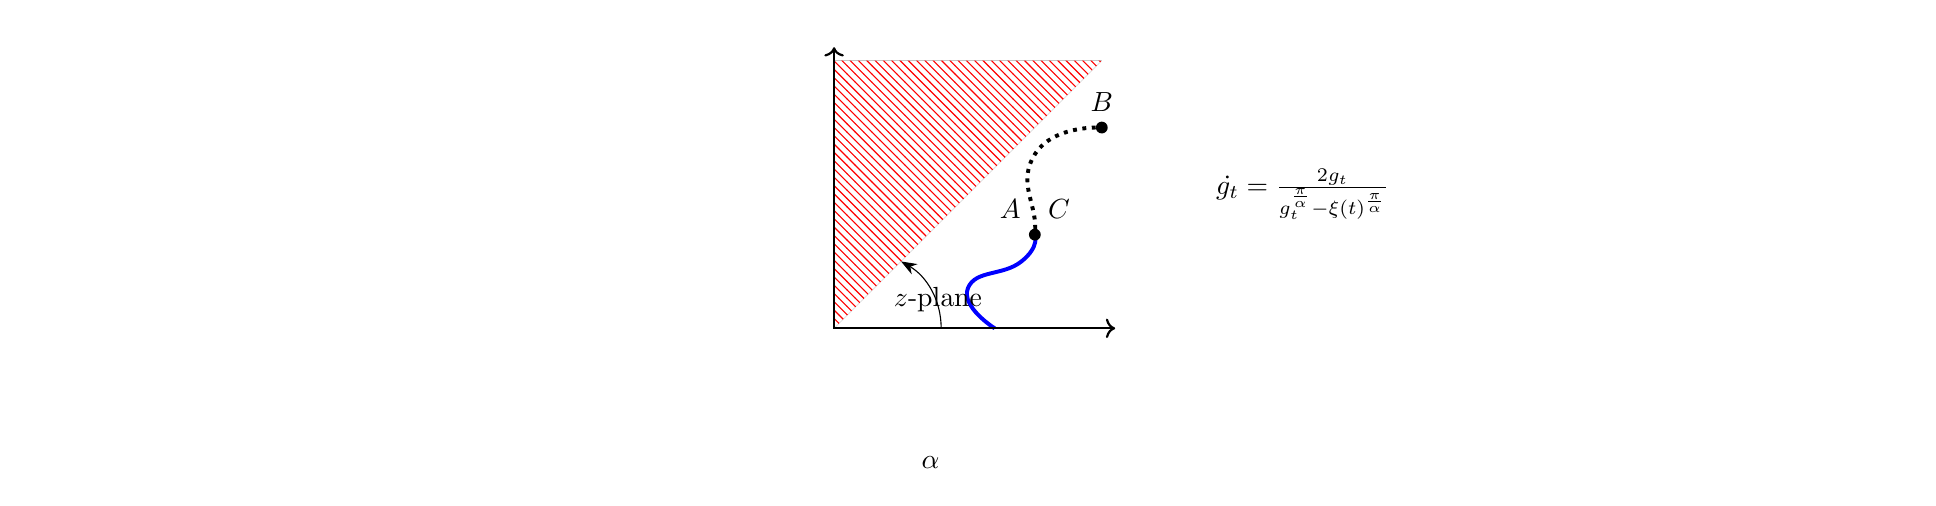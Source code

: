 \begin{tikzpicture}

    % Top Centre Box
    \begin{scope}[scale = 1.7]
    % Triangle
    \fill (0,0) node[] (tA) {}
          -- (2,2) node[] (tB) {}
          -- (0,2) node[] (tC) {}
          -- cycle;`
          \fill [white] (tA.center) -- (tB.center) -- (tC.center) -- cycle;
          \fill [thick,pattern=north west lines,pattern color=red] (tA.center) -- (tB.center) -- (tC.center) -- cycle;
    % Angle Line
    \node[] at (0.8,0) (t_angle_1) {};
    \node[] at (0.5,0.5) (t_angle_2) {};
    \draw [-{Stealth[length=2mm]},out=90,in=330,looseness=0.95,thin] (t_angle_1.center) to node[left=20,below=2]{$\alpha$}  (t_angle_2.center);
    % Dotted bit
    \draw [line width=0.5mm,dotted] plot [smooth, tension=1] coordinates { (1.4,0.5) (1.5,0.7) (1.5,1.3) (2,1.5)};
    \fill [white] (1,0.4) rectangle (1.7,0.7);
    \node[circle,inner sep=0pt,minimum size =1.5mm,fill,label=$B$] at (2,1.5) (B_C) {};
    % Curly line
    \draw [line width=0.5mm,blue] plot [smooth, tension=1] coordinates {(1.2,0) (1,0.3) (1.4,0.5) (1.5,0.7)};
    \node[circle,inner sep=0pt,minimum size =1.5mm,fill,label=$A \quad C$] at (1.5,0.7) (B_C) {};
    % Top Left Box
    \draw [<->,thick] (0,2.1) node (tlyaxis) [above] {}
        |- (2.1,0) node (tlxaxis) [right] {};
    % Plane Label
    \node[inner sep=0pt,minimum size =1.5mm,label=$z$-plane,below=25,left=2] at (2,0) (B_C) {};
    % First Left Arrow Point
    \node[left=10] at (0,1) (leftarrow1) {};
    % First Right Arrow Point
    \node[right=10] at (2,1) (rightarrow1) {};
    \node[] at (3.5,1) () {$\dot{g_t} = \frac{2g_t}{g_t^\frac{\pi}{\alpha} - \xi(t)^\frac{\pi}{\alpha}}$};
    \end{scope}


\end{tikzpicture}
